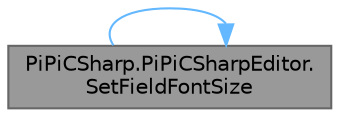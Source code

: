 digraph "PiPiCSharp.PiPiCSharpEditor.SetFieldFontSize"
{
 // LATEX_PDF_SIZE
  bgcolor="transparent";
  edge [fontname=Helvetica,fontsize=10,labelfontname=Helvetica,labelfontsize=10];
  node [fontname=Helvetica,fontsize=10,shape=box,height=0.2,width=0.4];
  rankdir="LR";
  Node1 [id="Node000001",label="PiPiCSharp.PiPiCSharpEditor.\lSetFieldFontSize",height=0.2,width=0.4,color="gray40", fillcolor="grey60", style="filled", fontcolor="black",tooltip="Set field font size."];
  Node1 -> Node1 [id="edge1_Node000001_Node000001",color="steelblue1",style="solid",tooltip=" "];
}
